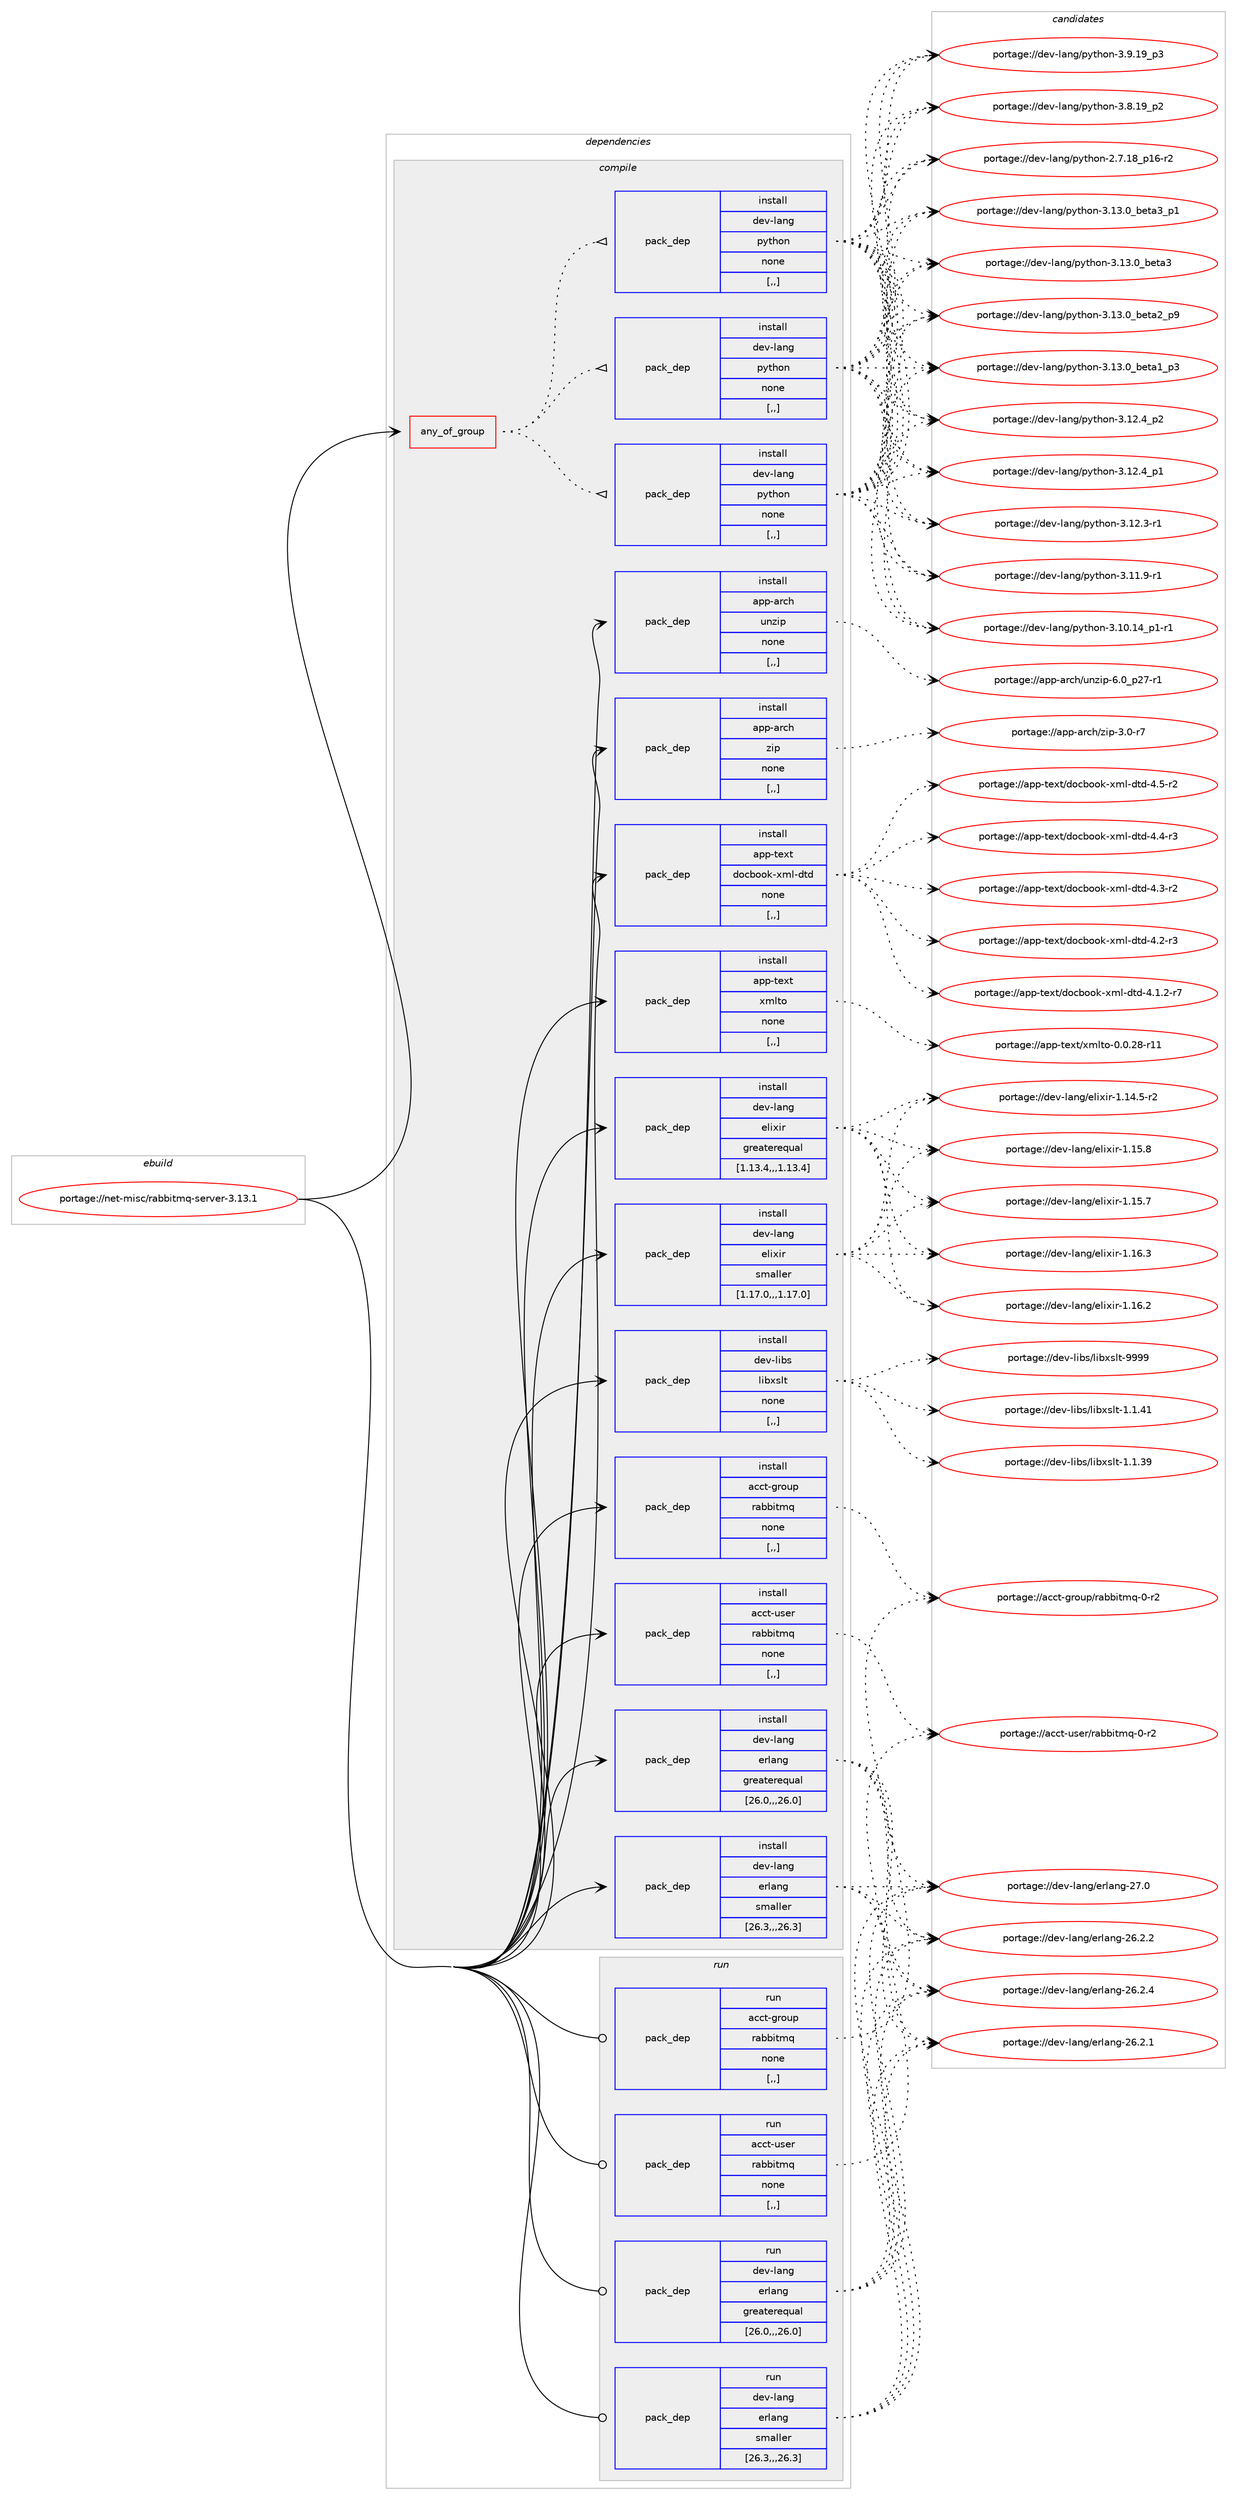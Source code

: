 digraph prolog {

# *************
# Graph options
# *************

newrank=true;
concentrate=true;
compound=true;
graph [rankdir=LR,fontname=Helvetica,fontsize=10,ranksep=1.5];#, ranksep=2.5, nodesep=0.2];
edge  [arrowhead=vee];
node  [fontname=Helvetica,fontsize=10];

# **********
# The ebuild
# **********

subgraph cluster_leftcol {
color=gray;
rank=same;
label=<<i>ebuild</i>>;
id [label="portage://net-misc/rabbitmq-server-3.13.1", color=red, width=4, href="../net-misc/rabbitmq-server-3.13.1.svg"];
}

# ****************
# The dependencies
# ****************

subgraph cluster_midcol {
color=gray;
label=<<i>dependencies</i>>;
subgraph cluster_compile {
fillcolor="#eeeeee";
style=filled;
label=<<i>compile</i>>;
subgraph any2503 {
dependency371891 [label=<<TABLE BORDER="0" CELLBORDER="1" CELLSPACING="0" CELLPADDING="4"><TR><TD CELLPADDING="10">any_of_group</TD></TR></TABLE>>, shape=none, color=red];subgraph pack271139 {
dependency371892 [label=<<TABLE BORDER="0" CELLBORDER="1" CELLSPACING="0" CELLPADDING="4" WIDTH="220"><TR><TD ROWSPAN="6" CELLPADDING="30">pack_dep</TD></TR><TR><TD WIDTH="110">install</TD></TR><TR><TD>dev-lang</TD></TR><TR><TD>python</TD></TR><TR><TD>none</TD></TR><TR><TD>[,,]</TD></TR></TABLE>>, shape=none, color=blue];
}
dependency371891:e -> dependency371892:w [weight=20,style="dotted",arrowhead="oinv"];
subgraph pack271140 {
dependency371893 [label=<<TABLE BORDER="0" CELLBORDER="1" CELLSPACING="0" CELLPADDING="4" WIDTH="220"><TR><TD ROWSPAN="6" CELLPADDING="30">pack_dep</TD></TR><TR><TD WIDTH="110">install</TD></TR><TR><TD>dev-lang</TD></TR><TR><TD>python</TD></TR><TR><TD>none</TD></TR><TR><TD>[,,]</TD></TR></TABLE>>, shape=none, color=blue];
}
dependency371891:e -> dependency371893:w [weight=20,style="dotted",arrowhead="oinv"];
subgraph pack271141 {
dependency371894 [label=<<TABLE BORDER="0" CELLBORDER="1" CELLSPACING="0" CELLPADDING="4" WIDTH="220"><TR><TD ROWSPAN="6" CELLPADDING="30">pack_dep</TD></TR><TR><TD WIDTH="110">install</TD></TR><TR><TD>dev-lang</TD></TR><TR><TD>python</TD></TR><TR><TD>none</TD></TR><TR><TD>[,,]</TD></TR></TABLE>>, shape=none, color=blue];
}
dependency371891:e -> dependency371894:w [weight=20,style="dotted",arrowhead="oinv"];
}
id:e -> dependency371891:w [weight=20,style="solid",arrowhead="vee"];
subgraph pack271142 {
dependency371895 [label=<<TABLE BORDER="0" CELLBORDER="1" CELLSPACING="0" CELLPADDING="4" WIDTH="220"><TR><TD ROWSPAN="6" CELLPADDING="30">pack_dep</TD></TR><TR><TD WIDTH="110">install</TD></TR><TR><TD>acct-group</TD></TR><TR><TD>rabbitmq</TD></TR><TR><TD>none</TD></TR><TR><TD>[,,]</TD></TR></TABLE>>, shape=none, color=blue];
}
id:e -> dependency371895:w [weight=20,style="solid",arrowhead="vee"];
subgraph pack271143 {
dependency371896 [label=<<TABLE BORDER="0" CELLBORDER="1" CELLSPACING="0" CELLPADDING="4" WIDTH="220"><TR><TD ROWSPAN="6" CELLPADDING="30">pack_dep</TD></TR><TR><TD WIDTH="110">install</TD></TR><TR><TD>acct-user</TD></TR><TR><TD>rabbitmq</TD></TR><TR><TD>none</TD></TR><TR><TD>[,,]</TD></TR></TABLE>>, shape=none, color=blue];
}
id:e -> dependency371896:w [weight=20,style="solid",arrowhead="vee"];
subgraph pack271144 {
dependency371897 [label=<<TABLE BORDER="0" CELLBORDER="1" CELLSPACING="0" CELLPADDING="4" WIDTH="220"><TR><TD ROWSPAN="6" CELLPADDING="30">pack_dep</TD></TR><TR><TD WIDTH="110">install</TD></TR><TR><TD>app-arch</TD></TR><TR><TD>unzip</TD></TR><TR><TD>none</TD></TR><TR><TD>[,,]</TD></TR></TABLE>>, shape=none, color=blue];
}
id:e -> dependency371897:w [weight=20,style="solid",arrowhead="vee"];
subgraph pack271145 {
dependency371898 [label=<<TABLE BORDER="0" CELLBORDER="1" CELLSPACING="0" CELLPADDING="4" WIDTH="220"><TR><TD ROWSPAN="6" CELLPADDING="30">pack_dep</TD></TR><TR><TD WIDTH="110">install</TD></TR><TR><TD>app-arch</TD></TR><TR><TD>zip</TD></TR><TR><TD>none</TD></TR><TR><TD>[,,]</TD></TR></TABLE>>, shape=none, color=blue];
}
id:e -> dependency371898:w [weight=20,style="solid",arrowhead="vee"];
subgraph pack271146 {
dependency371899 [label=<<TABLE BORDER="0" CELLBORDER="1" CELLSPACING="0" CELLPADDING="4" WIDTH="220"><TR><TD ROWSPAN="6" CELLPADDING="30">pack_dep</TD></TR><TR><TD WIDTH="110">install</TD></TR><TR><TD>app-text</TD></TR><TR><TD>docbook-xml-dtd</TD></TR><TR><TD>none</TD></TR><TR><TD>[,,]</TD></TR></TABLE>>, shape=none, color=blue];
}
id:e -> dependency371899:w [weight=20,style="solid",arrowhead="vee"];
subgraph pack271147 {
dependency371900 [label=<<TABLE BORDER="0" CELLBORDER="1" CELLSPACING="0" CELLPADDING="4" WIDTH="220"><TR><TD ROWSPAN="6" CELLPADDING="30">pack_dep</TD></TR><TR><TD WIDTH="110">install</TD></TR><TR><TD>app-text</TD></TR><TR><TD>xmlto</TD></TR><TR><TD>none</TD></TR><TR><TD>[,,]</TD></TR></TABLE>>, shape=none, color=blue];
}
id:e -> dependency371900:w [weight=20,style="solid",arrowhead="vee"];
subgraph pack271148 {
dependency371901 [label=<<TABLE BORDER="0" CELLBORDER="1" CELLSPACING="0" CELLPADDING="4" WIDTH="220"><TR><TD ROWSPAN="6" CELLPADDING="30">pack_dep</TD></TR><TR><TD WIDTH="110">install</TD></TR><TR><TD>dev-lang</TD></TR><TR><TD>elixir</TD></TR><TR><TD>greaterequal</TD></TR><TR><TD>[1.13.4,,,1.13.4]</TD></TR></TABLE>>, shape=none, color=blue];
}
id:e -> dependency371901:w [weight=20,style="solid",arrowhead="vee"];
subgraph pack271149 {
dependency371902 [label=<<TABLE BORDER="0" CELLBORDER="1" CELLSPACING="0" CELLPADDING="4" WIDTH="220"><TR><TD ROWSPAN="6" CELLPADDING="30">pack_dep</TD></TR><TR><TD WIDTH="110">install</TD></TR><TR><TD>dev-lang</TD></TR><TR><TD>elixir</TD></TR><TR><TD>smaller</TD></TR><TR><TD>[1.17.0,,,1.17.0]</TD></TR></TABLE>>, shape=none, color=blue];
}
id:e -> dependency371902:w [weight=20,style="solid",arrowhead="vee"];
subgraph pack271150 {
dependency371903 [label=<<TABLE BORDER="0" CELLBORDER="1" CELLSPACING="0" CELLPADDING="4" WIDTH="220"><TR><TD ROWSPAN="6" CELLPADDING="30">pack_dep</TD></TR><TR><TD WIDTH="110">install</TD></TR><TR><TD>dev-lang</TD></TR><TR><TD>erlang</TD></TR><TR><TD>greaterequal</TD></TR><TR><TD>[26.0,,,26.0]</TD></TR></TABLE>>, shape=none, color=blue];
}
id:e -> dependency371903:w [weight=20,style="solid",arrowhead="vee"];
subgraph pack271151 {
dependency371904 [label=<<TABLE BORDER="0" CELLBORDER="1" CELLSPACING="0" CELLPADDING="4" WIDTH="220"><TR><TD ROWSPAN="6" CELLPADDING="30">pack_dep</TD></TR><TR><TD WIDTH="110">install</TD></TR><TR><TD>dev-lang</TD></TR><TR><TD>erlang</TD></TR><TR><TD>smaller</TD></TR><TR><TD>[26.3,,,26.3]</TD></TR></TABLE>>, shape=none, color=blue];
}
id:e -> dependency371904:w [weight=20,style="solid",arrowhead="vee"];
subgraph pack271152 {
dependency371905 [label=<<TABLE BORDER="0" CELLBORDER="1" CELLSPACING="0" CELLPADDING="4" WIDTH="220"><TR><TD ROWSPAN="6" CELLPADDING="30">pack_dep</TD></TR><TR><TD WIDTH="110">install</TD></TR><TR><TD>dev-libs</TD></TR><TR><TD>libxslt</TD></TR><TR><TD>none</TD></TR><TR><TD>[,,]</TD></TR></TABLE>>, shape=none, color=blue];
}
id:e -> dependency371905:w [weight=20,style="solid",arrowhead="vee"];
}
subgraph cluster_compileandrun {
fillcolor="#eeeeee";
style=filled;
label=<<i>compile and run</i>>;
}
subgraph cluster_run {
fillcolor="#eeeeee";
style=filled;
label=<<i>run</i>>;
subgraph pack271153 {
dependency371906 [label=<<TABLE BORDER="0" CELLBORDER="1" CELLSPACING="0" CELLPADDING="4" WIDTH="220"><TR><TD ROWSPAN="6" CELLPADDING="30">pack_dep</TD></TR><TR><TD WIDTH="110">run</TD></TR><TR><TD>acct-group</TD></TR><TR><TD>rabbitmq</TD></TR><TR><TD>none</TD></TR><TR><TD>[,,]</TD></TR></TABLE>>, shape=none, color=blue];
}
id:e -> dependency371906:w [weight=20,style="solid",arrowhead="odot"];
subgraph pack271154 {
dependency371907 [label=<<TABLE BORDER="0" CELLBORDER="1" CELLSPACING="0" CELLPADDING="4" WIDTH="220"><TR><TD ROWSPAN="6" CELLPADDING="30">pack_dep</TD></TR><TR><TD WIDTH="110">run</TD></TR><TR><TD>acct-user</TD></TR><TR><TD>rabbitmq</TD></TR><TR><TD>none</TD></TR><TR><TD>[,,]</TD></TR></TABLE>>, shape=none, color=blue];
}
id:e -> dependency371907:w [weight=20,style="solid",arrowhead="odot"];
subgraph pack271155 {
dependency371908 [label=<<TABLE BORDER="0" CELLBORDER="1" CELLSPACING="0" CELLPADDING="4" WIDTH="220"><TR><TD ROWSPAN="6" CELLPADDING="30">pack_dep</TD></TR><TR><TD WIDTH="110">run</TD></TR><TR><TD>dev-lang</TD></TR><TR><TD>erlang</TD></TR><TR><TD>greaterequal</TD></TR><TR><TD>[26.0,,,26.0]</TD></TR></TABLE>>, shape=none, color=blue];
}
id:e -> dependency371908:w [weight=20,style="solid",arrowhead="odot"];
subgraph pack271156 {
dependency371909 [label=<<TABLE BORDER="0" CELLBORDER="1" CELLSPACING="0" CELLPADDING="4" WIDTH="220"><TR><TD ROWSPAN="6" CELLPADDING="30">pack_dep</TD></TR><TR><TD WIDTH="110">run</TD></TR><TR><TD>dev-lang</TD></TR><TR><TD>erlang</TD></TR><TR><TD>smaller</TD></TR><TR><TD>[26.3,,,26.3]</TD></TR></TABLE>>, shape=none, color=blue];
}
id:e -> dependency371909:w [weight=20,style="solid",arrowhead="odot"];
}
}

# **************
# The candidates
# **************

subgraph cluster_choices {
rank=same;
color=gray;
label=<<i>candidates</i>>;

subgraph choice271139 {
color=black;
nodesep=1;
choice10010111845108971101034711212111610411111045514649514648959810111697519511249 [label="portage://dev-lang/python-3.13.0_beta3_p1", color=red, width=4,href="../dev-lang/python-3.13.0_beta3_p1.svg"];
choice1001011184510897110103471121211161041111104551464951464895981011169751 [label="portage://dev-lang/python-3.13.0_beta3", color=red, width=4,href="../dev-lang/python-3.13.0_beta3.svg"];
choice10010111845108971101034711212111610411111045514649514648959810111697509511257 [label="portage://dev-lang/python-3.13.0_beta2_p9", color=red, width=4,href="../dev-lang/python-3.13.0_beta2_p9.svg"];
choice10010111845108971101034711212111610411111045514649514648959810111697499511251 [label="portage://dev-lang/python-3.13.0_beta1_p3", color=red, width=4,href="../dev-lang/python-3.13.0_beta1_p3.svg"];
choice100101118451089711010347112121116104111110455146495046529511250 [label="portage://dev-lang/python-3.12.4_p2", color=red, width=4,href="../dev-lang/python-3.12.4_p2.svg"];
choice100101118451089711010347112121116104111110455146495046529511249 [label="portage://dev-lang/python-3.12.4_p1", color=red, width=4,href="../dev-lang/python-3.12.4_p1.svg"];
choice100101118451089711010347112121116104111110455146495046514511449 [label="portage://dev-lang/python-3.12.3-r1", color=red, width=4,href="../dev-lang/python-3.12.3-r1.svg"];
choice100101118451089711010347112121116104111110455146494946574511449 [label="portage://dev-lang/python-3.11.9-r1", color=red, width=4,href="../dev-lang/python-3.11.9-r1.svg"];
choice100101118451089711010347112121116104111110455146494846495295112494511449 [label="portage://dev-lang/python-3.10.14_p1-r1", color=red, width=4,href="../dev-lang/python-3.10.14_p1-r1.svg"];
choice100101118451089711010347112121116104111110455146574649579511251 [label="portage://dev-lang/python-3.9.19_p3", color=red, width=4,href="../dev-lang/python-3.9.19_p3.svg"];
choice100101118451089711010347112121116104111110455146564649579511250 [label="portage://dev-lang/python-3.8.19_p2", color=red, width=4,href="../dev-lang/python-3.8.19_p2.svg"];
choice100101118451089711010347112121116104111110455046554649569511249544511450 [label="portage://dev-lang/python-2.7.18_p16-r2", color=red, width=4,href="../dev-lang/python-2.7.18_p16-r2.svg"];
dependency371892:e -> choice10010111845108971101034711212111610411111045514649514648959810111697519511249:w [style=dotted,weight="100"];
dependency371892:e -> choice1001011184510897110103471121211161041111104551464951464895981011169751:w [style=dotted,weight="100"];
dependency371892:e -> choice10010111845108971101034711212111610411111045514649514648959810111697509511257:w [style=dotted,weight="100"];
dependency371892:e -> choice10010111845108971101034711212111610411111045514649514648959810111697499511251:w [style=dotted,weight="100"];
dependency371892:e -> choice100101118451089711010347112121116104111110455146495046529511250:w [style=dotted,weight="100"];
dependency371892:e -> choice100101118451089711010347112121116104111110455146495046529511249:w [style=dotted,weight="100"];
dependency371892:e -> choice100101118451089711010347112121116104111110455146495046514511449:w [style=dotted,weight="100"];
dependency371892:e -> choice100101118451089711010347112121116104111110455146494946574511449:w [style=dotted,weight="100"];
dependency371892:e -> choice100101118451089711010347112121116104111110455146494846495295112494511449:w [style=dotted,weight="100"];
dependency371892:e -> choice100101118451089711010347112121116104111110455146574649579511251:w [style=dotted,weight="100"];
dependency371892:e -> choice100101118451089711010347112121116104111110455146564649579511250:w [style=dotted,weight="100"];
dependency371892:e -> choice100101118451089711010347112121116104111110455046554649569511249544511450:w [style=dotted,weight="100"];
}
subgraph choice271140 {
color=black;
nodesep=1;
choice10010111845108971101034711212111610411111045514649514648959810111697519511249 [label="portage://dev-lang/python-3.13.0_beta3_p1", color=red, width=4,href="../dev-lang/python-3.13.0_beta3_p1.svg"];
choice1001011184510897110103471121211161041111104551464951464895981011169751 [label="portage://dev-lang/python-3.13.0_beta3", color=red, width=4,href="../dev-lang/python-3.13.0_beta3.svg"];
choice10010111845108971101034711212111610411111045514649514648959810111697509511257 [label="portage://dev-lang/python-3.13.0_beta2_p9", color=red, width=4,href="../dev-lang/python-3.13.0_beta2_p9.svg"];
choice10010111845108971101034711212111610411111045514649514648959810111697499511251 [label="portage://dev-lang/python-3.13.0_beta1_p3", color=red, width=4,href="../dev-lang/python-3.13.0_beta1_p3.svg"];
choice100101118451089711010347112121116104111110455146495046529511250 [label="portage://dev-lang/python-3.12.4_p2", color=red, width=4,href="../dev-lang/python-3.12.4_p2.svg"];
choice100101118451089711010347112121116104111110455146495046529511249 [label="portage://dev-lang/python-3.12.4_p1", color=red, width=4,href="../dev-lang/python-3.12.4_p1.svg"];
choice100101118451089711010347112121116104111110455146495046514511449 [label="portage://dev-lang/python-3.12.3-r1", color=red, width=4,href="../dev-lang/python-3.12.3-r1.svg"];
choice100101118451089711010347112121116104111110455146494946574511449 [label="portage://dev-lang/python-3.11.9-r1", color=red, width=4,href="../dev-lang/python-3.11.9-r1.svg"];
choice100101118451089711010347112121116104111110455146494846495295112494511449 [label="portage://dev-lang/python-3.10.14_p1-r1", color=red, width=4,href="../dev-lang/python-3.10.14_p1-r1.svg"];
choice100101118451089711010347112121116104111110455146574649579511251 [label="portage://dev-lang/python-3.9.19_p3", color=red, width=4,href="../dev-lang/python-3.9.19_p3.svg"];
choice100101118451089711010347112121116104111110455146564649579511250 [label="portage://dev-lang/python-3.8.19_p2", color=red, width=4,href="../dev-lang/python-3.8.19_p2.svg"];
choice100101118451089711010347112121116104111110455046554649569511249544511450 [label="portage://dev-lang/python-2.7.18_p16-r2", color=red, width=4,href="../dev-lang/python-2.7.18_p16-r2.svg"];
dependency371893:e -> choice10010111845108971101034711212111610411111045514649514648959810111697519511249:w [style=dotted,weight="100"];
dependency371893:e -> choice1001011184510897110103471121211161041111104551464951464895981011169751:w [style=dotted,weight="100"];
dependency371893:e -> choice10010111845108971101034711212111610411111045514649514648959810111697509511257:w [style=dotted,weight="100"];
dependency371893:e -> choice10010111845108971101034711212111610411111045514649514648959810111697499511251:w [style=dotted,weight="100"];
dependency371893:e -> choice100101118451089711010347112121116104111110455146495046529511250:w [style=dotted,weight="100"];
dependency371893:e -> choice100101118451089711010347112121116104111110455146495046529511249:w [style=dotted,weight="100"];
dependency371893:e -> choice100101118451089711010347112121116104111110455146495046514511449:w [style=dotted,weight="100"];
dependency371893:e -> choice100101118451089711010347112121116104111110455146494946574511449:w [style=dotted,weight="100"];
dependency371893:e -> choice100101118451089711010347112121116104111110455146494846495295112494511449:w [style=dotted,weight="100"];
dependency371893:e -> choice100101118451089711010347112121116104111110455146574649579511251:w [style=dotted,weight="100"];
dependency371893:e -> choice100101118451089711010347112121116104111110455146564649579511250:w [style=dotted,weight="100"];
dependency371893:e -> choice100101118451089711010347112121116104111110455046554649569511249544511450:w [style=dotted,weight="100"];
}
subgraph choice271141 {
color=black;
nodesep=1;
choice10010111845108971101034711212111610411111045514649514648959810111697519511249 [label="portage://dev-lang/python-3.13.0_beta3_p1", color=red, width=4,href="../dev-lang/python-3.13.0_beta3_p1.svg"];
choice1001011184510897110103471121211161041111104551464951464895981011169751 [label="portage://dev-lang/python-3.13.0_beta3", color=red, width=4,href="../dev-lang/python-3.13.0_beta3.svg"];
choice10010111845108971101034711212111610411111045514649514648959810111697509511257 [label="portage://dev-lang/python-3.13.0_beta2_p9", color=red, width=4,href="../dev-lang/python-3.13.0_beta2_p9.svg"];
choice10010111845108971101034711212111610411111045514649514648959810111697499511251 [label="portage://dev-lang/python-3.13.0_beta1_p3", color=red, width=4,href="../dev-lang/python-3.13.0_beta1_p3.svg"];
choice100101118451089711010347112121116104111110455146495046529511250 [label="portage://dev-lang/python-3.12.4_p2", color=red, width=4,href="../dev-lang/python-3.12.4_p2.svg"];
choice100101118451089711010347112121116104111110455146495046529511249 [label="portage://dev-lang/python-3.12.4_p1", color=red, width=4,href="../dev-lang/python-3.12.4_p1.svg"];
choice100101118451089711010347112121116104111110455146495046514511449 [label="portage://dev-lang/python-3.12.3-r1", color=red, width=4,href="../dev-lang/python-3.12.3-r1.svg"];
choice100101118451089711010347112121116104111110455146494946574511449 [label="portage://dev-lang/python-3.11.9-r1", color=red, width=4,href="../dev-lang/python-3.11.9-r1.svg"];
choice100101118451089711010347112121116104111110455146494846495295112494511449 [label="portage://dev-lang/python-3.10.14_p1-r1", color=red, width=4,href="../dev-lang/python-3.10.14_p1-r1.svg"];
choice100101118451089711010347112121116104111110455146574649579511251 [label="portage://dev-lang/python-3.9.19_p3", color=red, width=4,href="../dev-lang/python-3.9.19_p3.svg"];
choice100101118451089711010347112121116104111110455146564649579511250 [label="portage://dev-lang/python-3.8.19_p2", color=red, width=4,href="../dev-lang/python-3.8.19_p2.svg"];
choice100101118451089711010347112121116104111110455046554649569511249544511450 [label="portage://dev-lang/python-2.7.18_p16-r2", color=red, width=4,href="../dev-lang/python-2.7.18_p16-r2.svg"];
dependency371894:e -> choice10010111845108971101034711212111610411111045514649514648959810111697519511249:w [style=dotted,weight="100"];
dependency371894:e -> choice1001011184510897110103471121211161041111104551464951464895981011169751:w [style=dotted,weight="100"];
dependency371894:e -> choice10010111845108971101034711212111610411111045514649514648959810111697509511257:w [style=dotted,weight="100"];
dependency371894:e -> choice10010111845108971101034711212111610411111045514649514648959810111697499511251:w [style=dotted,weight="100"];
dependency371894:e -> choice100101118451089711010347112121116104111110455146495046529511250:w [style=dotted,weight="100"];
dependency371894:e -> choice100101118451089711010347112121116104111110455146495046529511249:w [style=dotted,weight="100"];
dependency371894:e -> choice100101118451089711010347112121116104111110455146495046514511449:w [style=dotted,weight="100"];
dependency371894:e -> choice100101118451089711010347112121116104111110455146494946574511449:w [style=dotted,weight="100"];
dependency371894:e -> choice100101118451089711010347112121116104111110455146494846495295112494511449:w [style=dotted,weight="100"];
dependency371894:e -> choice100101118451089711010347112121116104111110455146574649579511251:w [style=dotted,weight="100"];
dependency371894:e -> choice100101118451089711010347112121116104111110455146564649579511250:w [style=dotted,weight="100"];
dependency371894:e -> choice100101118451089711010347112121116104111110455046554649569511249544511450:w [style=dotted,weight="100"];
}
subgraph choice271142 {
color=black;
nodesep=1;
choice979999116451031141111171124711497989810511610911345484511450 [label="portage://acct-group/rabbitmq-0-r2", color=red, width=4,href="../acct-group/rabbitmq-0-r2.svg"];
dependency371895:e -> choice979999116451031141111171124711497989810511610911345484511450:w [style=dotted,weight="100"];
}
subgraph choice271143 {
color=black;
nodesep=1;
choice979999116451171151011144711497989810511610911345484511450 [label="portage://acct-user/rabbitmq-0-r2", color=red, width=4,href="../acct-user/rabbitmq-0-r2.svg"];
dependency371896:e -> choice979999116451171151011144711497989810511610911345484511450:w [style=dotted,weight="100"];
}
subgraph choice271144 {
color=black;
nodesep=1;
choice9711211245971149910447117110122105112455446489511250554511449 [label="portage://app-arch/unzip-6.0_p27-r1", color=red, width=4,href="../app-arch/unzip-6.0_p27-r1.svg"];
dependency371897:e -> choice9711211245971149910447117110122105112455446489511250554511449:w [style=dotted,weight="100"];
}
subgraph choice271145 {
color=black;
nodesep=1;
choice9711211245971149910447122105112455146484511455 [label="portage://app-arch/zip-3.0-r7", color=red, width=4,href="../app-arch/zip-3.0-r7.svg"];
dependency371898:e -> choice9711211245971149910447122105112455146484511455:w [style=dotted,weight="100"];
}
subgraph choice271146 {
color=black;
nodesep=1;
choice97112112451161011201164710011199981111111074512010910845100116100455246534511450 [label="portage://app-text/docbook-xml-dtd-4.5-r2", color=red, width=4,href="../app-text/docbook-xml-dtd-4.5-r2.svg"];
choice97112112451161011201164710011199981111111074512010910845100116100455246524511451 [label="portage://app-text/docbook-xml-dtd-4.4-r3", color=red, width=4,href="../app-text/docbook-xml-dtd-4.4-r3.svg"];
choice97112112451161011201164710011199981111111074512010910845100116100455246514511450 [label="portage://app-text/docbook-xml-dtd-4.3-r2", color=red, width=4,href="../app-text/docbook-xml-dtd-4.3-r2.svg"];
choice97112112451161011201164710011199981111111074512010910845100116100455246504511451 [label="portage://app-text/docbook-xml-dtd-4.2-r3", color=red, width=4,href="../app-text/docbook-xml-dtd-4.2-r3.svg"];
choice971121124511610112011647100111999811111110745120109108451001161004552464946504511455 [label="portage://app-text/docbook-xml-dtd-4.1.2-r7", color=red, width=4,href="../app-text/docbook-xml-dtd-4.1.2-r7.svg"];
dependency371899:e -> choice97112112451161011201164710011199981111111074512010910845100116100455246534511450:w [style=dotted,weight="100"];
dependency371899:e -> choice97112112451161011201164710011199981111111074512010910845100116100455246524511451:w [style=dotted,weight="100"];
dependency371899:e -> choice97112112451161011201164710011199981111111074512010910845100116100455246514511450:w [style=dotted,weight="100"];
dependency371899:e -> choice97112112451161011201164710011199981111111074512010910845100116100455246504511451:w [style=dotted,weight="100"];
dependency371899:e -> choice971121124511610112011647100111999811111110745120109108451001161004552464946504511455:w [style=dotted,weight="100"];
}
subgraph choice271147 {
color=black;
nodesep=1;
choice97112112451161011201164712010910811611145484648465056451144949 [label="portage://app-text/xmlto-0.0.28-r11", color=red, width=4,href="../app-text/xmlto-0.0.28-r11.svg"];
dependency371900:e -> choice97112112451161011201164712010910811611145484648465056451144949:w [style=dotted,weight="100"];
}
subgraph choice271148 {
color=black;
nodesep=1;
choice10010111845108971101034710110810512010511445494649544651 [label="portage://dev-lang/elixir-1.16.3", color=red, width=4,href="../dev-lang/elixir-1.16.3.svg"];
choice10010111845108971101034710110810512010511445494649544650 [label="portage://dev-lang/elixir-1.16.2", color=red, width=4,href="../dev-lang/elixir-1.16.2.svg"];
choice10010111845108971101034710110810512010511445494649534656 [label="portage://dev-lang/elixir-1.15.8", color=red, width=4,href="../dev-lang/elixir-1.15.8.svg"];
choice10010111845108971101034710110810512010511445494649534655 [label="portage://dev-lang/elixir-1.15.7", color=red, width=4,href="../dev-lang/elixir-1.15.7.svg"];
choice100101118451089711010347101108105120105114454946495246534511450 [label="portage://dev-lang/elixir-1.14.5-r2", color=red, width=4,href="../dev-lang/elixir-1.14.5-r2.svg"];
dependency371901:e -> choice10010111845108971101034710110810512010511445494649544651:w [style=dotted,weight="100"];
dependency371901:e -> choice10010111845108971101034710110810512010511445494649544650:w [style=dotted,weight="100"];
dependency371901:e -> choice10010111845108971101034710110810512010511445494649534656:w [style=dotted,weight="100"];
dependency371901:e -> choice10010111845108971101034710110810512010511445494649534655:w [style=dotted,weight="100"];
dependency371901:e -> choice100101118451089711010347101108105120105114454946495246534511450:w [style=dotted,weight="100"];
}
subgraph choice271149 {
color=black;
nodesep=1;
choice10010111845108971101034710110810512010511445494649544651 [label="portage://dev-lang/elixir-1.16.3", color=red, width=4,href="../dev-lang/elixir-1.16.3.svg"];
choice10010111845108971101034710110810512010511445494649544650 [label="portage://dev-lang/elixir-1.16.2", color=red, width=4,href="../dev-lang/elixir-1.16.2.svg"];
choice10010111845108971101034710110810512010511445494649534656 [label="portage://dev-lang/elixir-1.15.8", color=red, width=4,href="../dev-lang/elixir-1.15.8.svg"];
choice10010111845108971101034710110810512010511445494649534655 [label="portage://dev-lang/elixir-1.15.7", color=red, width=4,href="../dev-lang/elixir-1.15.7.svg"];
choice100101118451089711010347101108105120105114454946495246534511450 [label="portage://dev-lang/elixir-1.14.5-r2", color=red, width=4,href="../dev-lang/elixir-1.14.5-r2.svg"];
dependency371902:e -> choice10010111845108971101034710110810512010511445494649544651:w [style=dotted,weight="100"];
dependency371902:e -> choice10010111845108971101034710110810512010511445494649544650:w [style=dotted,weight="100"];
dependency371902:e -> choice10010111845108971101034710110810512010511445494649534656:w [style=dotted,weight="100"];
dependency371902:e -> choice10010111845108971101034710110810512010511445494649534655:w [style=dotted,weight="100"];
dependency371902:e -> choice100101118451089711010347101108105120105114454946495246534511450:w [style=dotted,weight="100"];
}
subgraph choice271150 {
color=black;
nodesep=1;
choice100101118451089711010347101114108971101034550554648 [label="portage://dev-lang/erlang-27.0", color=red, width=4,href="../dev-lang/erlang-27.0.svg"];
choice1001011184510897110103471011141089711010345505446504652 [label="portage://dev-lang/erlang-26.2.4", color=red, width=4,href="../dev-lang/erlang-26.2.4.svg"];
choice1001011184510897110103471011141089711010345505446504650 [label="portage://dev-lang/erlang-26.2.2", color=red, width=4,href="../dev-lang/erlang-26.2.2.svg"];
choice1001011184510897110103471011141089711010345505446504649 [label="portage://dev-lang/erlang-26.2.1", color=red, width=4,href="../dev-lang/erlang-26.2.1.svg"];
dependency371903:e -> choice100101118451089711010347101114108971101034550554648:w [style=dotted,weight="100"];
dependency371903:e -> choice1001011184510897110103471011141089711010345505446504652:w [style=dotted,weight="100"];
dependency371903:e -> choice1001011184510897110103471011141089711010345505446504650:w [style=dotted,weight="100"];
dependency371903:e -> choice1001011184510897110103471011141089711010345505446504649:w [style=dotted,weight="100"];
}
subgraph choice271151 {
color=black;
nodesep=1;
choice100101118451089711010347101114108971101034550554648 [label="portage://dev-lang/erlang-27.0", color=red, width=4,href="../dev-lang/erlang-27.0.svg"];
choice1001011184510897110103471011141089711010345505446504652 [label="portage://dev-lang/erlang-26.2.4", color=red, width=4,href="../dev-lang/erlang-26.2.4.svg"];
choice1001011184510897110103471011141089711010345505446504650 [label="portage://dev-lang/erlang-26.2.2", color=red, width=4,href="../dev-lang/erlang-26.2.2.svg"];
choice1001011184510897110103471011141089711010345505446504649 [label="portage://dev-lang/erlang-26.2.1", color=red, width=4,href="../dev-lang/erlang-26.2.1.svg"];
dependency371904:e -> choice100101118451089711010347101114108971101034550554648:w [style=dotted,weight="100"];
dependency371904:e -> choice1001011184510897110103471011141089711010345505446504652:w [style=dotted,weight="100"];
dependency371904:e -> choice1001011184510897110103471011141089711010345505446504650:w [style=dotted,weight="100"];
dependency371904:e -> choice1001011184510897110103471011141089711010345505446504649:w [style=dotted,weight="100"];
}
subgraph choice271152 {
color=black;
nodesep=1;
choice100101118451081059811547108105981201151081164557575757 [label="portage://dev-libs/libxslt-9999", color=red, width=4,href="../dev-libs/libxslt-9999.svg"];
choice1001011184510810598115471081059812011510811645494649465249 [label="portage://dev-libs/libxslt-1.1.41", color=red, width=4,href="../dev-libs/libxslt-1.1.41.svg"];
choice1001011184510810598115471081059812011510811645494649465157 [label="portage://dev-libs/libxslt-1.1.39", color=red, width=4,href="../dev-libs/libxslt-1.1.39.svg"];
dependency371905:e -> choice100101118451081059811547108105981201151081164557575757:w [style=dotted,weight="100"];
dependency371905:e -> choice1001011184510810598115471081059812011510811645494649465249:w [style=dotted,weight="100"];
dependency371905:e -> choice1001011184510810598115471081059812011510811645494649465157:w [style=dotted,weight="100"];
}
subgraph choice271153 {
color=black;
nodesep=1;
choice979999116451031141111171124711497989810511610911345484511450 [label="portage://acct-group/rabbitmq-0-r2", color=red, width=4,href="../acct-group/rabbitmq-0-r2.svg"];
dependency371906:e -> choice979999116451031141111171124711497989810511610911345484511450:w [style=dotted,weight="100"];
}
subgraph choice271154 {
color=black;
nodesep=1;
choice979999116451171151011144711497989810511610911345484511450 [label="portage://acct-user/rabbitmq-0-r2", color=red, width=4,href="../acct-user/rabbitmq-0-r2.svg"];
dependency371907:e -> choice979999116451171151011144711497989810511610911345484511450:w [style=dotted,weight="100"];
}
subgraph choice271155 {
color=black;
nodesep=1;
choice100101118451089711010347101114108971101034550554648 [label="portage://dev-lang/erlang-27.0", color=red, width=4,href="../dev-lang/erlang-27.0.svg"];
choice1001011184510897110103471011141089711010345505446504652 [label="portage://dev-lang/erlang-26.2.4", color=red, width=4,href="../dev-lang/erlang-26.2.4.svg"];
choice1001011184510897110103471011141089711010345505446504650 [label="portage://dev-lang/erlang-26.2.2", color=red, width=4,href="../dev-lang/erlang-26.2.2.svg"];
choice1001011184510897110103471011141089711010345505446504649 [label="portage://dev-lang/erlang-26.2.1", color=red, width=4,href="../dev-lang/erlang-26.2.1.svg"];
dependency371908:e -> choice100101118451089711010347101114108971101034550554648:w [style=dotted,weight="100"];
dependency371908:e -> choice1001011184510897110103471011141089711010345505446504652:w [style=dotted,weight="100"];
dependency371908:e -> choice1001011184510897110103471011141089711010345505446504650:w [style=dotted,weight="100"];
dependency371908:e -> choice1001011184510897110103471011141089711010345505446504649:w [style=dotted,weight="100"];
}
subgraph choice271156 {
color=black;
nodesep=1;
choice100101118451089711010347101114108971101034550554648 [label="portage://dev-lang/erlang-27.0", color=red, width=4,href="../dev-lang/erlang-27.0.svg"];
choice1001011184510897110103471011141089711010345505446504652 [label="portage://dev-lang/erlang-26.2.4", color=red, width=4,href="../dev-lang/erlang-26.2.4.svg"];
choice1001011184510897110103471011141089711010345505446504650 [label="portage://dev-lang/erlang-26.2.2", color=red, width=4,href="../dev-lang/erlang-26.2.2.svg"];
choice1001011184510897110103471011141089711010345505446504649 [label="portage://dev-lang/erlang-26.2.1", color=red, width=4,href="../dev-lang/erlang-26.2.1.svg"];
dependency371909:e -> choice100101118451089711010347101114108971101034550554648:w [style=dotted,weight="100"];
dependency371909:e -> choice1001011184510897110103471011141089711010345505446504652:w [style=dotted,weight="100"];
dependency371909:e -> choice1001011184510897110103471011141089711010345505446504650:w [style=dotted,weight="100"];
dependency371909:e -> choice1001011184510897110103471011141089711010345505446504649:w [style=dotted,weight="100"];
}
}

}
